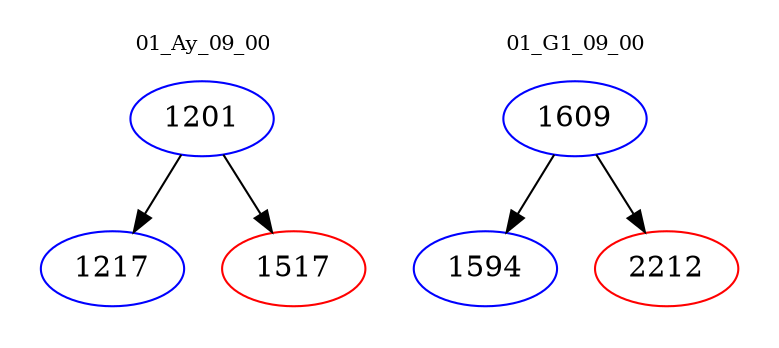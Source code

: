 digraph{
subgraph cluster_0 {
color = white
label = "01_Ay_09_00";
fontsize=10;
T0_1201 [label="1201", color="blue"]
T0_1201 -> T0_1217 [color="black"]
T0_1217 [label="1217", color="blue"]
T0_1201 -> T0_1517 [color="black"]
T0_1517 [label="1517", color="red"]
}
subgraph cluster_1 {
color = white
label = "01_G1_09_00";
fontsize=10;
T1_1609 [label="1609", color="blue"]
T1_1609 -> T1_1594 [color="black"]
T1_1594 [label="1594", color="blue"]
T1_1609 -> T1_2212 [color="black"]
T1_2212 [label="2212", color="red"]
}
}
